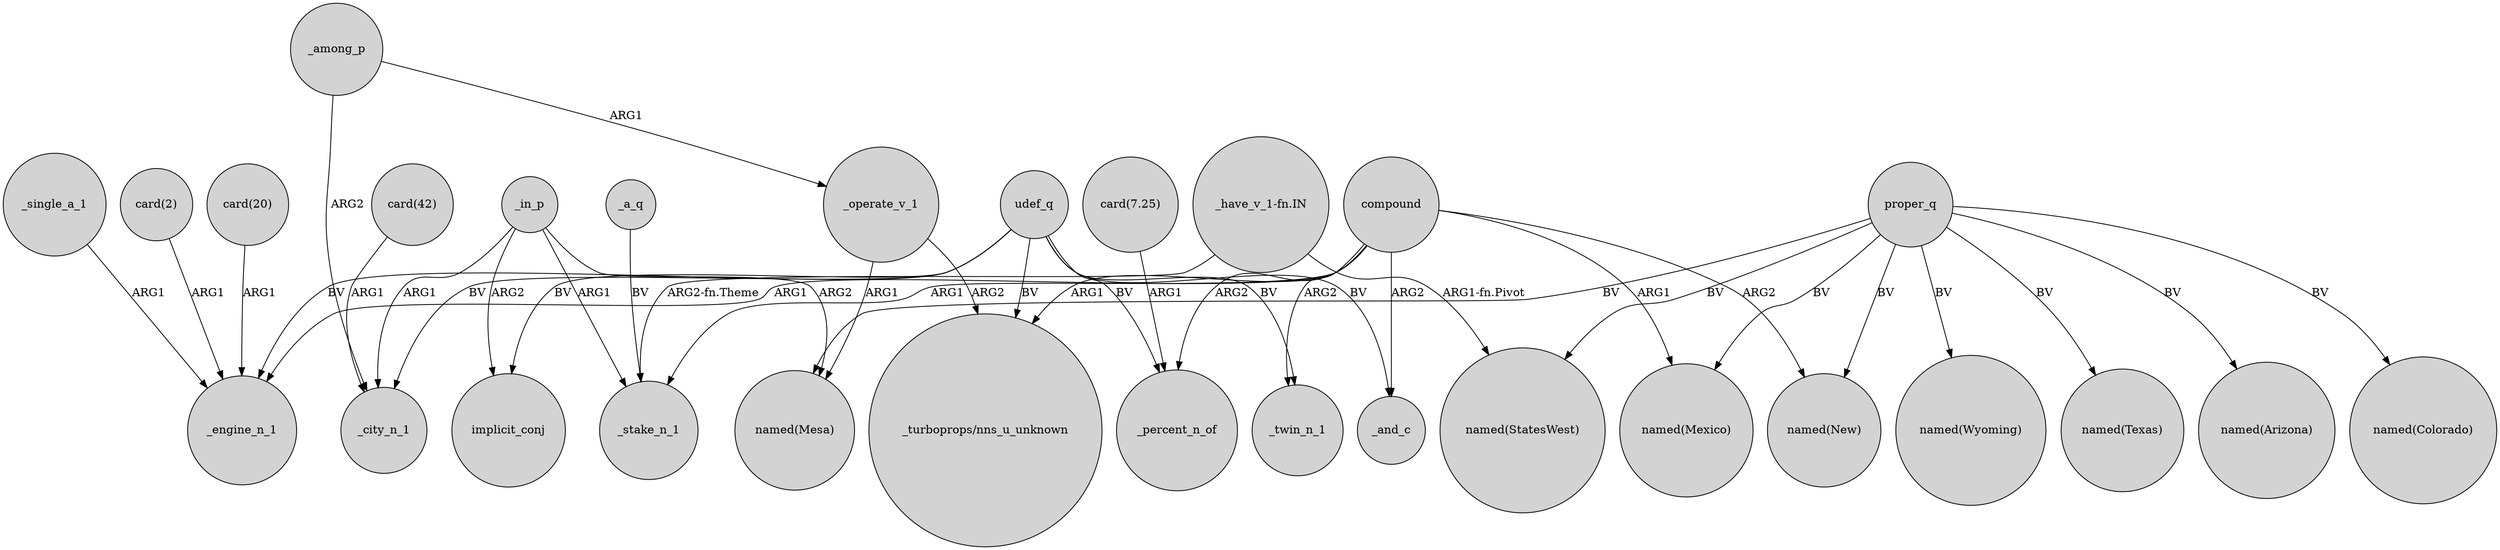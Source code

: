 digraph {
	node [shape=circle style=filled]
	_operate_v_1 -> "_turboprops/nns_u_unknown" [label=ARG2]
	compound -> _engine_n_1 [label=ARG1]
	_a_q -> _stake_n_1 [label=BV]
	"_have_v_1-fn.IN" -> "named(StatesWest)" [label="ARG1-fn.Pivot"]
	proper_q -> "named(StatesWest)" [label=BV]
	compound -> "named(New)" [label=ARG2]
	"card(42)" -> _city_n_1 [label=ARG1]
	proper_q -> "named(New)" [label=BV]
	"card(7.25)" -> _percent_n_of [label=ARG1]
	_single_a_1 -> _engine_n_1 [label=ARG1]
	udef_q -> _twin_n_1 [label=BV]
	compound -> _twin_n_1 [label=ARG2]
	udef_q -> implicit_conj [label=BV]
	compound -> _percent_n_of [label=ARG2]
	proper_q -> "named(Mesa)" [label=BV]
	proper_q -> "named(Wyoming)" [label=BV]
	_operate_v_1 -> "named(Mesa)" [label=ARG1]
	compound -> "_turboprops/nns_u_unknown" [label=ARG1]
	udef_q -> _city_n_1 [label=BV]
	_among_p -> _city_n_1 [label=ARG2]
	_in_p -> _city_n_1 [label=ARG1]
	_in_p -> "named(Mesa)" [label=ARG2]
	_in_p -> _stake_n_1 [label=ARG1]
	proper_q -> "named(Mexico)" [label=BV]
	proper_q -> "named(Texas)" [label=BV]
	compound -> _and_c [label=ARG2]
	proper_q -> "named(Arizona)" [label=BV]
	proper_q -> "named(Colorado)" [label=BV]
	compound -> "named(Mexico)" [label=ARG1]
	compound -> _stake_n_1 [label=ARG1]
	udef_q -> "_turboprops/nns_u_unknown" [label=BV]
	"_have_v_1-fn.IN" -> _stake_n_1 [label="ARG2-fn.Theme"]
	udef_q -> _engine_n_1 [label=BV]
	_in_p -> implicit_conj [label=ARG2]
	_among_p -> _operate_v_1 [label=ARG1]
	udef_q -> _percent_n_of [label=BV]
	udef_q -> _and_c [label=BV]
	"card(2)" -> _engine_n_1 [label=ARG1]
	"card(20)" -> _engine_n_1 [label=ARG1]
}
